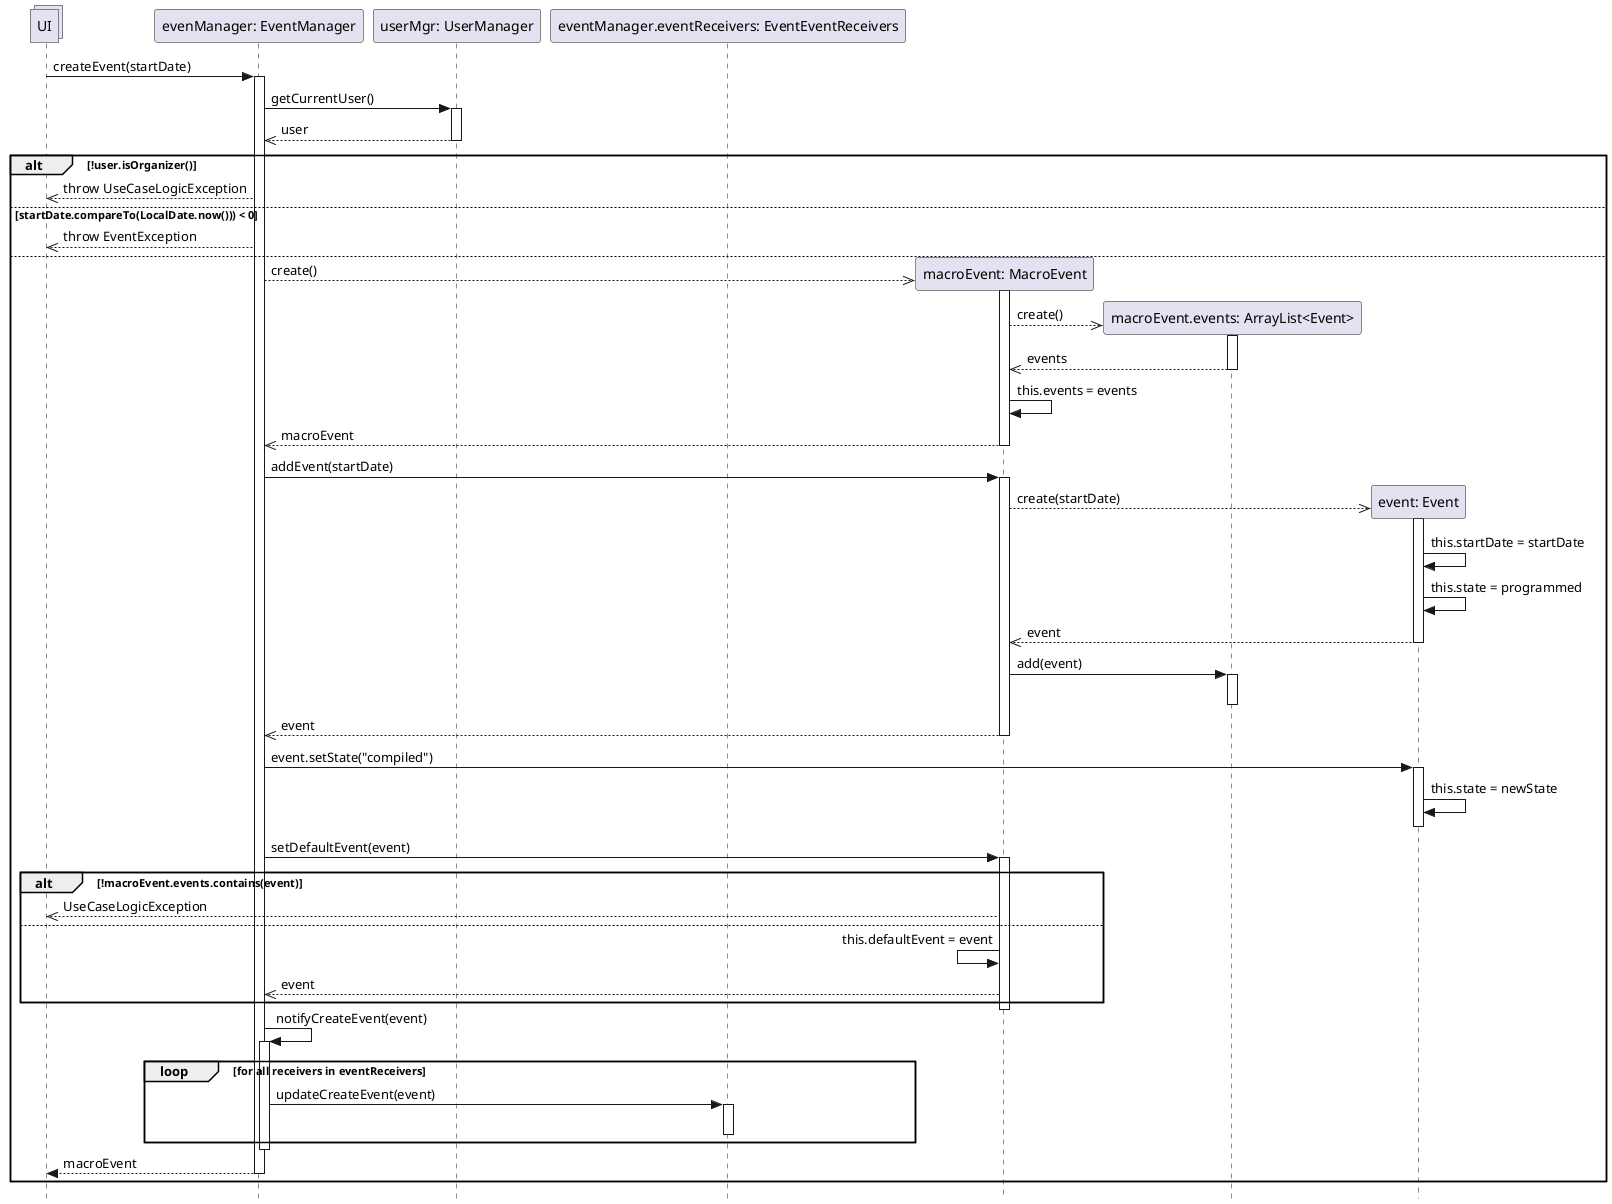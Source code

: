@startuml
skinparam Style strictuml

collections UI
participant "evenManager: EventManager" as em
participant "userMgr: UserManager" as um
participant "eventManager.eventReceivers: EventEventReceivers" as eer

UI -> em: createEvent(startDate)
activate em
    em -> um: getCurrentUser()
    activate um
        em <<-- um: user
    deactivate um

    alt !user.isOrganizer()
        UI <<-- em: throw UseCaseLogicException
    else startDate.compareTo(LocalDate.now())) < 0
        UI <<-- em: throw EventException
    else
        participant "macroEvent: MacroEvent" as maev
        em -->> maev **: create()
        activate maev
            participant "macroEvent.events: ArrayList<Event>" as events
            maev -->> events**:create()
            activate events
                maev <<-- events: events
            deactivate events
            maev -> maev: this.events = events
            em <<-- maev: macroEvent
        deactivate maev

        em -> maev: addEvent(startDate)
        activate maev
            participant "event: Event" as ev
            maev -->> ev **: create(startDate)
            activate ev
                ev -> ev: this.startDate = startDate
                ev -> ev: this.state = programmed
                maev <<-- ev: event
            deactivate ev
            maev -> events: add(event)
            activate events
            deactivate events
            em <<-- maev: event
        deactivate maev

        em -> ev: event.setState("compiled")
        activate ev
            ev -> ev: this.state = newState
            ev -[hidden]> em
        deactivate ev

        em -> maev : setDefaultEvent(event)
        activate maev
            alt !macroEvent.events.contains(event)
                UI <<-- maev: UseCaseLogicException
            else
                maev <- maev: this.defaultEvent = event
                em <<-- maev: event
            end
        deactivate maev

        em -> em: notifyCreateEvent(event)
        activate em
            loop for all receivers in eventReceivers
                em -> eer: updateCreateEvent(event)
                activate eer
                deactivate eer
            end
        deactivate em
        return macroEvent
    end

@enduml